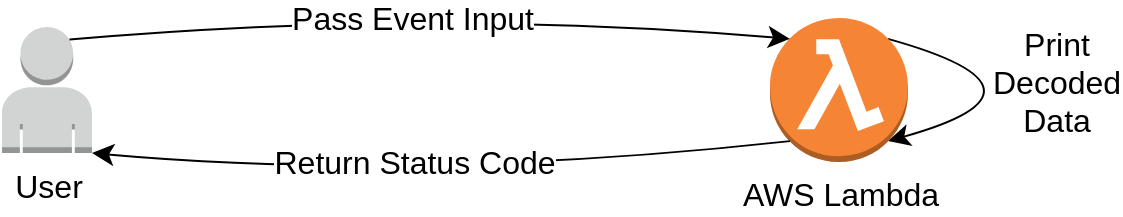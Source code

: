 <mxfile version="23.0.2" type="device">
  <diagram name="Seite-1" id="G_3OUSwJ-qq7jJb5GYhb">
    <mxGraphModel dx="865" dy="438" grid="0" gridSize="10" guides="1" tooltips="1" connect="1" arrows="1" fold="1" page="0" pageScale="1" pageWidth="1169" pageHeight="827" math="0" shadow="0">
      <root>
        <mxCell id="0" />
        <mxCell id="1" parent="0" />
        <mxCell id="r05JZGFyx2hxtFmTHdCf-9" style="edgeStyle=none;curved=1;rounded=0;orthogonalLoop=1;jettySize=auto;html=1;exitX=0.855;exitY=0.145;exitDx=0;exitDy=0;exitPerimeter=0;fontSize=12;startSize=8;endSize=8;entryX=0.855;entryY=0.855;entryDx=0;entryDy=0;entryPerimeter=0;" edge="1" parent="1" source="r05JZGFyx2hxtFmTHdCf-1" target="r05JZGFyx2hxtFmTHdCf-1">
          <mxGeometry relative="1" as="geometry">
            <mxPoint x="539.549" y="239.647" as="targetPoint" />
            <Array as="points">
              <mxPoint x="558" y="265" />
            </Array>
          </mxGeometry>
        </mxCell>
        <mxCell id="r05JZGFyx2hxtFmTHdCf-11" value="Print&lt;br&gt;Decoded&lt;br&gt;Data" style="edgeLabel;html=1;align=center;verticalAlign=middle;resizable=0;points=[];fontSize=16;" vertex="1" connectable="0" parent="r05JZGFyx2hxtFmTHdCf-9">
          <mxGeometry x="-0.533" y="-7" relative="1" as="geometry">
            <mxPoint x="43" y="3" as="offset" />
          </mxGeometry>
        </mxCell>
        <mxCell id="r05JZGFyx2hxtFmTHdCf-1" value="AWS Lambda" style="outlineConnect=0;dashed=0;verticalLabelPosition=bottom;verticalAlign=top;align=center;html=1;shape=mxgraph.aws3.lambda_function;fillColor=#F58534;gradientColor=none;fontSize=16;" vertex="1" parent="1">
          <mxGeometry x="407" y="229" width="69" height="72" as="geometry" />
        </mxCell>
        <mxCell id="r05JZGFyx2hxtFmTHdCf-2" value="User" style="outlineConnect=0;dashed=0;verticalLabelPosition=bottom;verticalAlign=top;align=center;html=1;shape=mxgraph.aws3.user;fillColor=#D2D3D3;gradientColor=none;fontSize=16;" vertex="1" parent="1">
          <mxGeometry x="23" y="233.5" width="45" height="63" as="geometry" />
        </mxCell>
        <mxCell id="r05JZGFyx2hxtFmTHdCf-3" style="edgeStyle=none;curved=1;rounded=0;orthogonalLoop=1;jettySize=auto;html=1;exitX=0.75;exitY=0.1;exitDx=0;exitDy=0;exitPerimeter=0;entryX=0.145;entryY=0.145;entryDx=0;entryDy=0;entryPerimeter=0;fontSize=12;startSize=8;endSize=8;" edge="1" parent="1" source="r05JZGFyx2hxtFmTHdCf-2" target="r05JZGFyx2hxtFmTHdCf-1">
          <mxGeometry relative="1" as="geometry">
            <Array as="points">
              <mxPoint x="237" y="224" />
            </Array>
          </mxGeometry>
        </mxCell>
        <mxCell id="r05JZGFyx2hxtFmTHdCf-4" value="Pass Event Input" style="edgeLabel;html=1;align=center;verticalAlign=middle;resizable=0;points=[];fontSize=16;" vertex="1" connectable="0" parent="r05JZGFyx2hxtFmTHdCf-3">
          <mxGeometry x="-0.257" y="3" relative="1" as="geometry">
            <mxPoint x="37" y="4" as="offset" />
          </mxGeometry>
        </mxCell>
        <mxCell id="r05JZGFyx2hxtFmTHdCf-7" style="edgeStyle=none;curved=1;rounded=0;orthogonalLoop=1;jettySize=auto;html=1;exitX=0.145;exitY=0.855;exitDx=0;exitDy=0;exitPerimeter=0;entryX=1;entryY=1;entryDx=0;entryDy=0;entryPerimeter=0;fontSize=12;startSize=8;endSize=8;" edge="1" parent="1" source="r05JZGFyx2hxtFmTHdCf-1" target="r05JZGFyx2hxtFmTHdCf-2">
          <mxGeometry relative="1" as="geometry">
            <Array as="points">
              <mxPoint x="230" y="311" />
            </Array>
          </mxGeometry>
        </mxCell>
        <mxCell id="r05JZGFyx2hxtFmTHdCf-8" value="Return Status Code" style="edgeLabel;html=1;align=center;verticalAlign=middle;resizable=0;points=[];fontSize=16;" vertex="1" connectable="0" parent="r05JZGFyx2hxtFmTHdCf-7">
          <mxGeometry x="-0.262" y="-1" relative="1" as="geometry">
            <mxPoint x="-59" y="-3" as="offset" />
          </mxGeometry>
        </mxCell>
      </root>
    </mxGraphModel>
  </diagram>
</mxfile>
